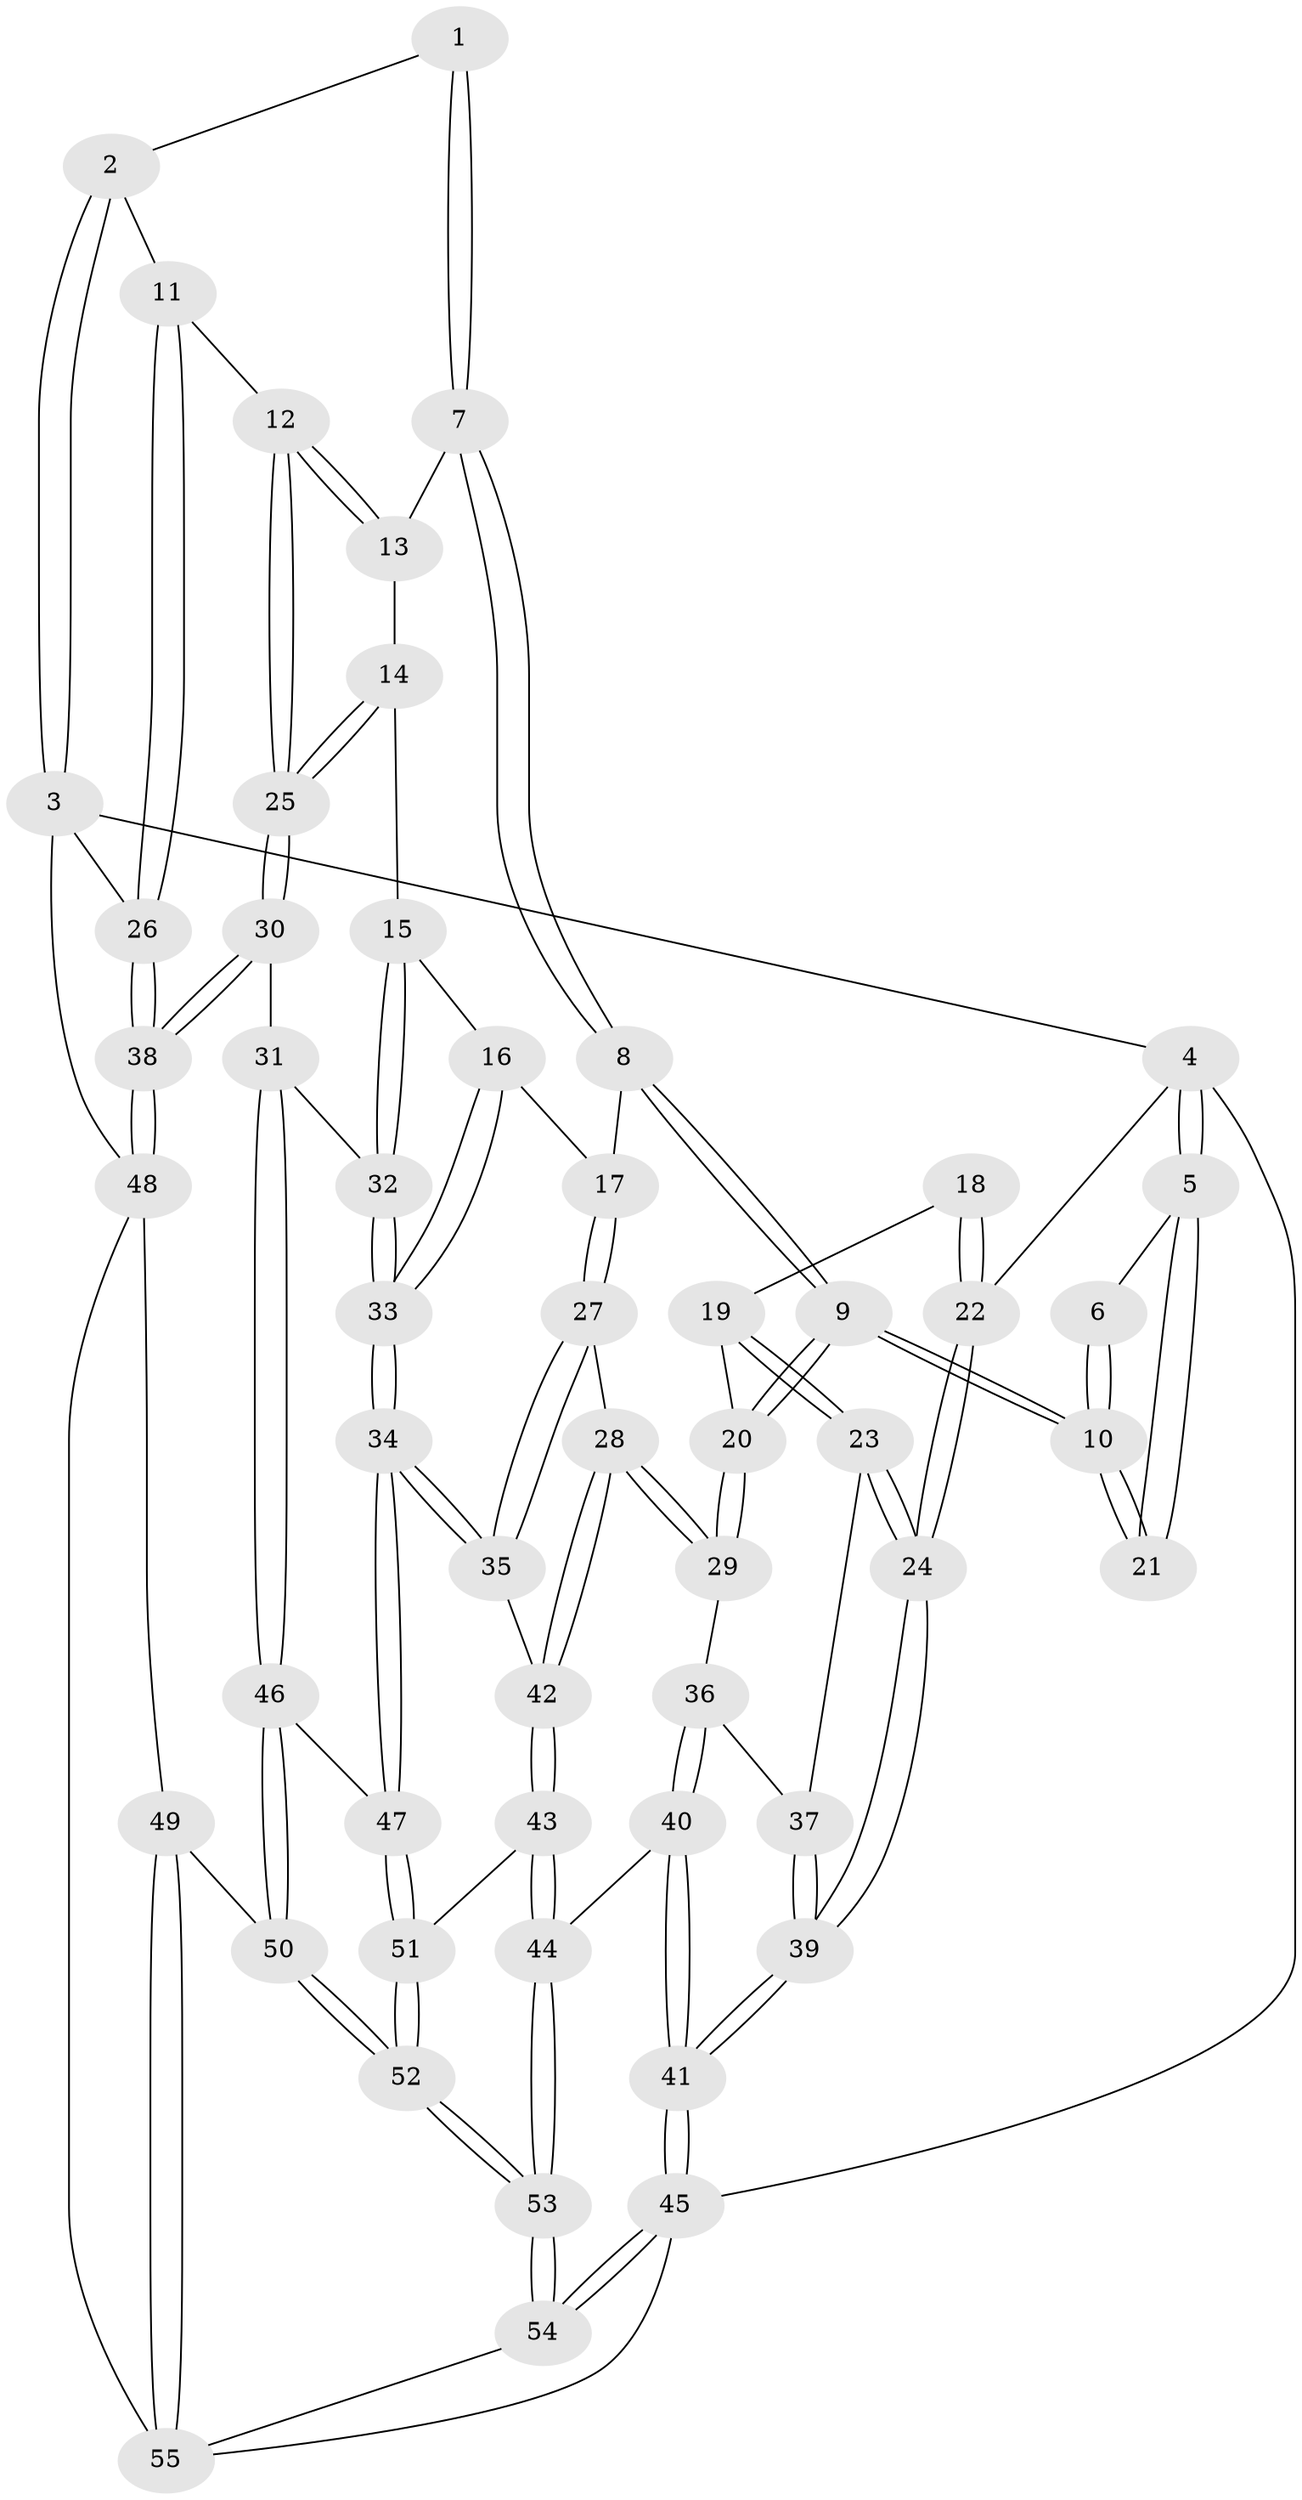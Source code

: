 // Generated by graph-tools (version 1.1) at 2025/03/03/09/25 03:03:13]
// undirected, 55 vertices, 134 edges
graph export_dot {
graph [start="1"]
  node [color=gray90,style=filled];
  1 [pos="+0.5380340114963765+0"];
  2 [pos="+0.7869710108721771+0"];
  3 [pos="+1+0"];
  4 [pos="+0+0"];
  5 [pos="+0+0"];
  6 [pos="+0.08648207716820977+0"];
  7 [pos="+0.5340847160063859+0"];
  8 [pos="+0.3056198986609841+0.14993498854027082"];
  9 [pos="+0.24284867731257212+0.18243712310183452"];
  10 [pos="+0.2342514148805822+0.17009568611365058"];
  11 [pos="+0.8801045633253557+0.1755767542673739"];
  12 [pos="+0.818024013645313+0.24495513416604717"];
  13 [pos="+0.5633342602358262+0"];
  14 [pos="+0.5901195854535211+0.16536171984545397"];
  15 [pos="+0.5474526156266847+0.24422153799201413"];
  16 [pos="+0.4823013638184021+0.2585389523899288"];
  17 [pos="+0.4565717588158688+0.25750446377032216"];
  18 [pos="+0.07836657571780897+0.15485535373775827"];
  19 [pos="+0.08963931658499998+0.1611599256772524"];
  20 [pos="+0.23897124927619584+0.18788503482895627"];
  21 [pos="+0.0633409878826428+0"];
  22 [pos="+0+0.03921497939475938"];
  23 [pos="+0+0.2750747024144121"];
  24 [pos="+0+0.24907387601723427"];
  25 [pos="+0.8133659602668127+0.2519478014001295"];
  26 [pos="+1+0.21270867128259438"];
  27 [pos="+0.3939517210730692+0.3765475470984726"];
  28 [pos="+0.23552095187561098+0.27593714983468254"];
  29 [pos="+0.22294727253241256+0.2456948169959561"];
  30 [pos="+0.8026917724940802+0.3217210906346206"];
  31 [pos="+0.7734546090800077+0.37913860420478507"];
  32 [pos="+0.6066105274414325+0.341592457427599"];
  33 [pos="+0.4993221563235118+0.4706828521199351"];
  34 [pos="+0.48614969035267663+0.49504064107038764"];
  35 [pos="+0.39658229902168946+0.3870913474659408"];
  36 [pos="+0.09869437470852521+0.31234783051897963"];
  37 [pos="+0.09449935237167287+0.3116855030118625"];
  38 [pos="+1+0.41456129346790754"];
  39 [pos="+0+0.6836279476957458"];
  40 [pos="+0.0938503670109154+0.6168980194220905"];
  41 [pos="+0+0.778670575754178"];
  42 [pos="+0.2408067161161067+0.46630042662587945"];
  43 [pos="+0.23539854459231063+0.485073060422737"];
  44 [pos="+0.12082061675168539+0.6131667008762877"];
  45 [pos="+0+1"];
  46 [pos="+0.7761189565734133+0.40932460257760306"];
  47 [pos="+0.48661382928451963+0.5036761072552456"];
  48 [pos="+1+0.666509018750652"];
  49 [pos="+1+0.67479114916425"];
  50 [pos="+0.8180838818057111+0.5746388075376212"];
  51 [pos="+0.4846092788703699+0.5200561395716844"];
  52 [pos="+0.536382648411239+0.7447538172048828"];
  53 [pos="+0.5142051879903153+0.7909074992869907"];
  54 [pos="+0.5241591113015657+0.968373772621115"];
  55 [pos="+0.6769445442712952+1"];
  1 -- 2;
  1 -- 7;
  1 -- 7;
  2 -- 3;
  2 -- 3;
  2 -- 11;
  3 -- 4;
  3 -- 26;
  3 -- 48;
  4 -- 5;
  4 -- 5;
  4 -- 22;
  4 -- 45;
  5 -- 6;
  5 -- 21;
  5 -- 21;
  6 -- 10;
  6 -- 10;
  7 -- 8;
  7 -- 8;
  7 -- 13;
  8 -- 9;
  8 -- 9;
  8 -- 17;
  9 -- 10;
  9 -- 10;
  9 -- 20;
  9 -- 20;
  10 -- 21;
  10 -- 21;
  11 -- 12;
  11 -- 26;
  11 -- 26;
  12 -- 13;
  12 -- 13;
  12 -- 25;
  12 -- 25;
  13 -- 14;
  14 -- 15;
  14 -- 25;
  14 -- 25;
  15 -- 16;
  15 -- 32;
  15 -- 32;
  16 -- 17;
  16 -- 33;
  16 -- 33;
  17 -- 27;
  17 -- 27;
  18 -- 19;
  18 -- 22;
  18 -- 22;
  19 -- 20;
  19 -- 23;
  19 -- 23;
  20 -- 29;
  20 -- 29;
  22 -- 24;
  22 -- 24;
  23 -- 24;
  23 -- 24;
  23 -- 37;
  24 -- 39;
  24 -- 39;
  25 -- 30;
  25 -- 30;
  26 -- 38;
  26 -- 38;
  27 -- 28;
  27 -- 35;
  27 -- 35;
  28 -- 29;
  28 -- 29;
  28 -- 42;
  28 -- 42;
  29 -- 36;
  30 -- 31;
  30 -- 38;
  30 -- 38;
  31 -- 32;
  31 -- 46;
  31 -- 46;
  32 -- 33;
  32 -- 33;
  33 -- 34;
  33 -- 34;
  34 -- 35;
  34 -- 35;
  34 -- 47;
  34 -- 47;
  35 -- 42;
  36 -- 37;
  36 -- 40;
  36 -- 40;
  37 -- 39;
  37 -- 39;
  38 -- 48;
  38 -- 48;
  39 -- 41;
  39 -- 41;
  40 -- 41;
  40 -- 41;
  40 -- 44;
  41 -- 45;
  41 -- 45;
  42 -- 43;
  42 -- 43;
  43 -- 44;
  43 -- 44;
  43 -- 51;
  44 -- 53;
  44 -- 53;
  45 -- 54;
  45 -- 54;
  45 -- 55;
  46 -- 47;
  46 -- 50;
  46 -- 50;
  47 -- 51;
  47 -- 51;
  48 -- 49;
  48 -- 55;
  49 -- 50;
  49 -- 55;
  49 -- 55;
  50 -- 52;
  50 -- 52;
  51 -- 52;
  51 -- 52;
  52 -- 53;
  52 -- 53;
  53 -- 54;
  53 -- 54;
  54 -- 55;
}
